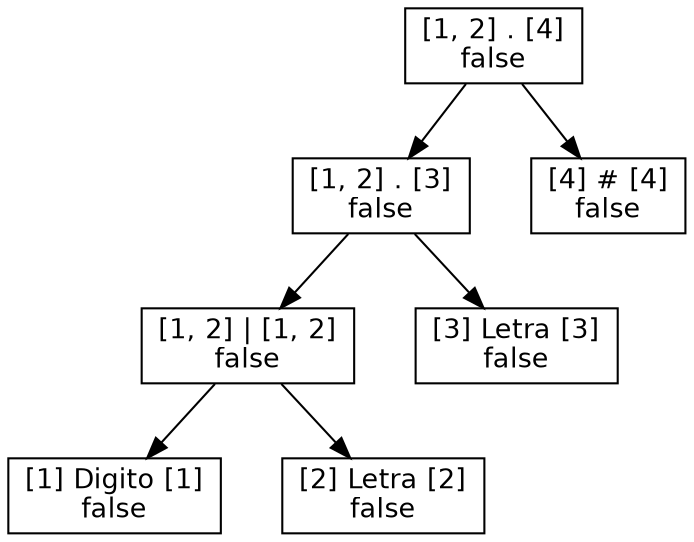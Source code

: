  digraph G {
    nodesep=0.4;
    ranksep=0.5;

node_ [fontsize=13 shape=box fontname = "helvetica" label="[1, 2] . [4]
false"];
node_ -> node_l;
node_ -> node_r;
node_l [fontsize=13 shape=box fontname = "helvetica" label="[1, 2] . [3]
false"];
node_l -> node_ll;
node_l -> node_lr;
node_ll [fontsize=13 shape=box fontname = "helvetica" label="[1, 2] | [1, 2]
false"];
node_ll -> node_lll;
node_ll -> node_llr;
node_lll [fontsize=13 shape=box fontname = "helvetica" label="[1] Digito [1]
false"];
node_llr [fontsize=13 shape=box fontname = "helvetica" label="[2] Letra [2]
false"];
node_lr [fontsize=13 shape=box fontname = "helvetica" label="[3] Letra [3]
false"];
node_r [fontsize=13 shape=box fontname = "helvetica" label="[4] # [4]
false"];
} 